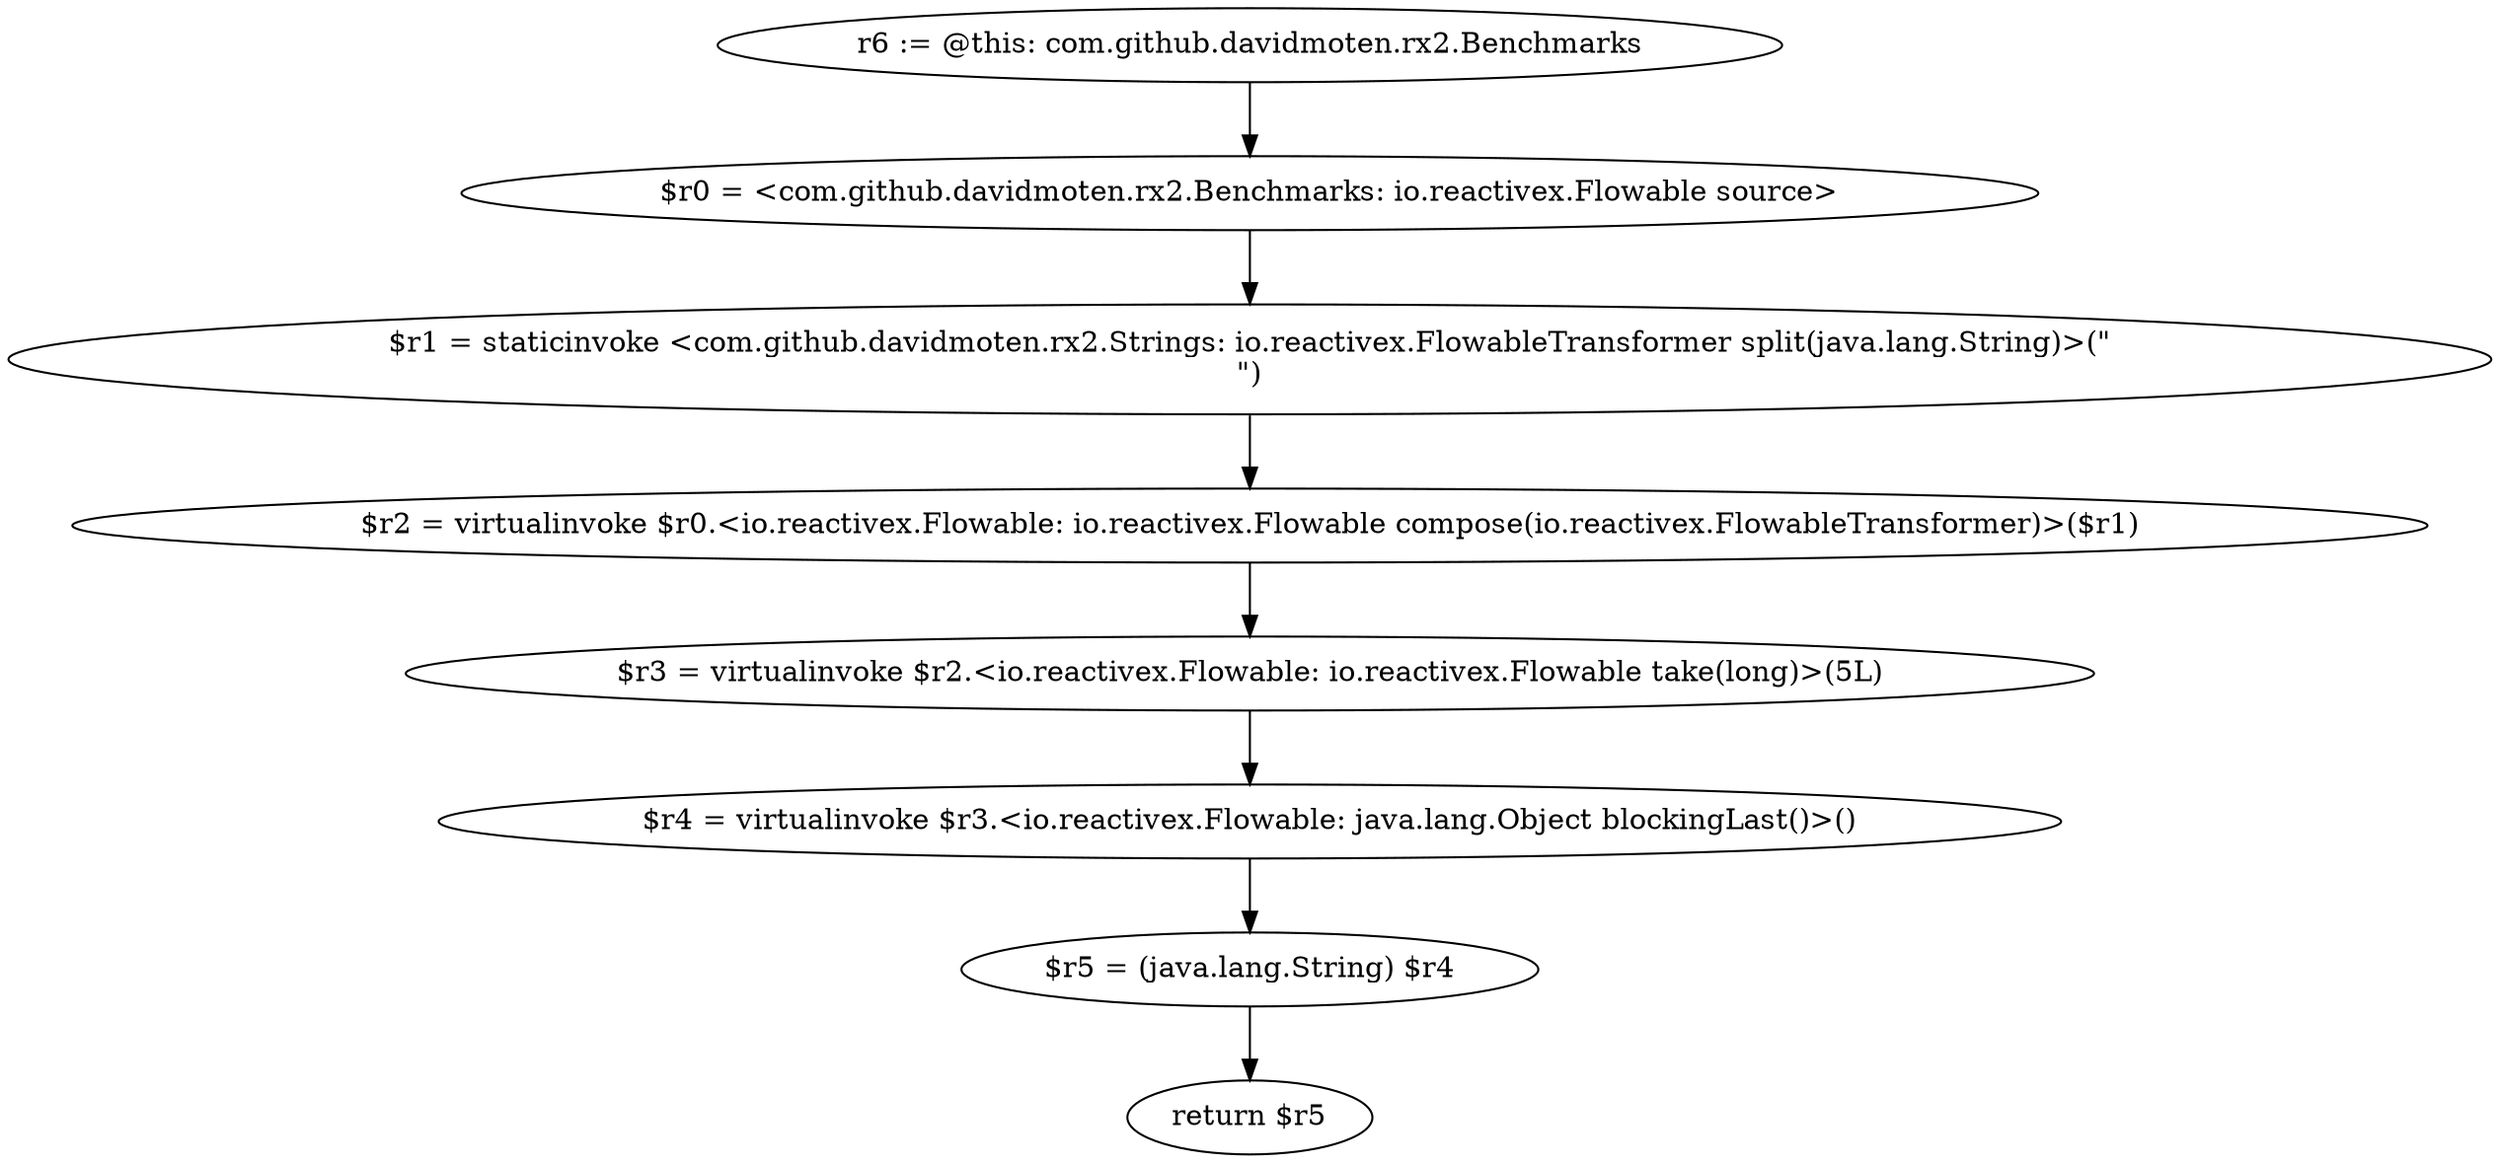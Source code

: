 digraph "unitGraph" {
    "r6 := @this: com.github.davidmoten.rx2.Benchmarks"
    "$r0 = <com.github.davidmoten.rx2.Benchmarks: io.reactivex.Flowable source>"
    "$r1 = staticinvoke <com.github.davidmoten.rx2.Strings: io.reactivex.FlowableTransformer split(java.lang.String)>(\"\n\")"
    "$r2 = virtualinvoke $r0.<io.reactivex.Flowable: io.reactivex.Flowable compose(io.reactivex.FlowableTransformer)>($r1)"
    "$r3 = virtualinvoke $r2.<io.reactivex.Flowable: io.reactivex.Flowable take(long)>(5L)"
    "$r4 = virtualinvoke $r3.<io.reactivex.Flowable: java.lang.Object blockingLast()>()"
    "$r5 = (java.lang.String) $r4"
    "return $r5"
    "r6 := @this: com.github.davidmoten.rx2.Benchmarks"->"$r0 = <com.github.davidmoten.rx2.Benchmarks: io.reactivex.Flowable source>";
    "$r0 = <com.github.davidmoten.rx2.Benchmarks: io.reactivex.Flowable source>"->"$r1 = staticinvoke <com.github.davidmoten.rx2.Strings: io.reactivex.FlowableTransformer split(java.lang.String)>(\"\n\")";
    "$r1 = staticinvoke <com.github.davidmoten.rx2.Strings: io.reactivex.FlowableTransformer split(java.lang.String)>(\"\n\")"->"$r2 = virtualinvoke $r0.<io.reactivex.Flowable: io.reactivex.Flowable compose(io.reactivex.FlowableTransformer)>($r1)";
    "$r2 = virtualinvoke $r0.<io.reactivex.Flowable: io.reactivex.Flowable compose(io.reactivex.FlowableTransformer)>($r1)"->"$r3 = virtualinvoke $r2.<io.reactivex.Flowable: io.reactivex.Flowable take(long)>(5L)";
    "$r3 = virtualinvoke $r2.<io.reactivex.Flowable: io.reactivex.Flowable take(long)>(5L)"->"$r4 = virtualinvoke $r3.<io.reactivex.Flowable: java.lang.Object blockingLast()>()";
    "$r4 = virtualinvoke $r3.<io.reactivex.Flowable: java.lang.Object blockingLast()>()"->"$r5 = (java.lang.String) $r4";
    "$r5 = (java.lang.String) $r4"->"return $r5";
}
